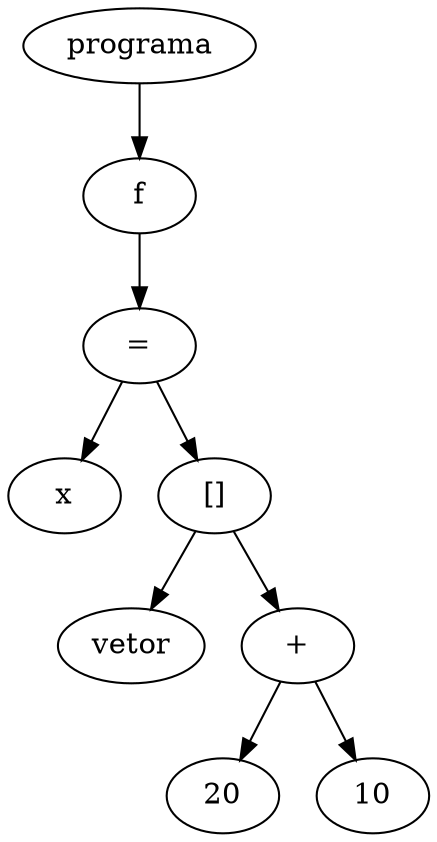 digraph G {
node_0x1147850 [label="programa"]
node_0x1147800 [label="f"]
node_0x1147850 -> node_0x1147800
node_0x1147790 [label="="]
node_0x1147800 -> node_0x1147790
node_0x1147480 [label="x"]
node_0x1147790 -> node_0x1147480
node_0x11476d0 [label="[]"]
node_0x1147790 -> node_0x11476d0
node_0x1147720 [label="vetor"]
node_0x11476d0 -> node_0x1147720
node_0x1147570 [label="+"]
node_0x11476d0 -> node_0x1147570
node_0x1147610 [label="20"]
node_0x1147570 -> node_0x1147610
node_0x1147660 [label="10"]
node_0x1147570 -> node_0x1147660
}
